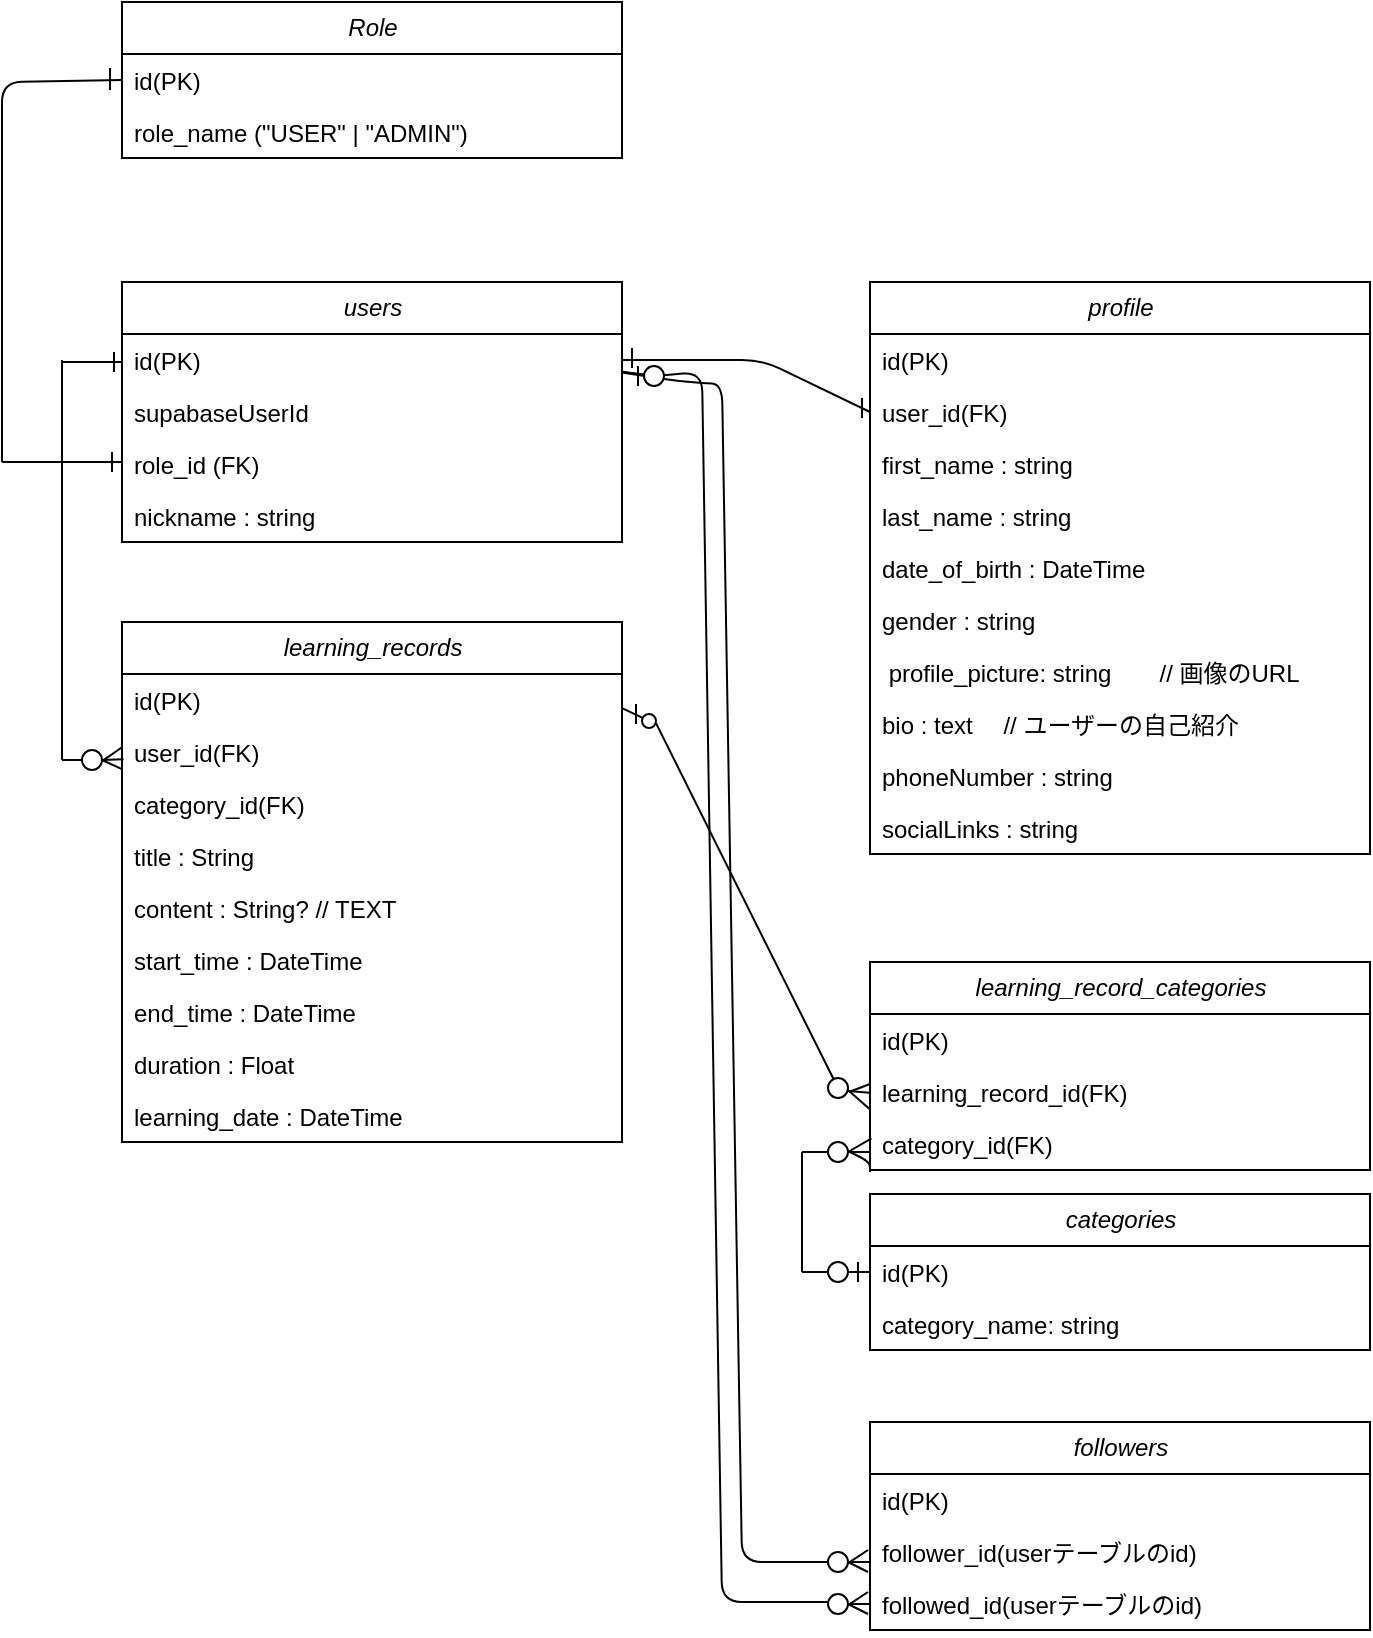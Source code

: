 <mxfile>
    <diagram id="YpU_-hiaHG_Ya3egNpMa" name="ページ1">
        <mxGraphModel dx="1213" dy="924" grid="1" gridSize="10" guides="1" tooltips="1" connect="1" arrows="1" fold="1" page="1" pageScale="1" pageWidth="827" pageHeight="1169" math="0" shadow="0">
            <root>
                <mxCell id="0"/>
                <mxCell id="1" parent="0"/>
                <mxCell id="2" value="users" style="swimlane;fontStyle=2;childLayout=stackLayout;horizontal=1;startSize=26;fillColor=none;horizontalStack=0;resizeParent=1;resizeParentMax=0;resizeLast=0;collapsible=1;marginBottom=0;html=1;" parent="1" vertex="1">
                    <mxGeometry x="90" y="220" width="250" height="130" as="geometry">
                        <mxRectangle x="150" y="150" width="70" height="30" as="alternateBounds"/>
                    </mxGeometry>
                </mxCell>
                <mxCell id="3" value="id(PK)" style="text;strokeColor=none;fillColor=none;align=left;verticalAlign=top;spacingLeft=4;spacingRight=4;overflow=hidden;rotatable=0;points=[[0,0.5],[1,0.5]];portConstraint=eastwest;whiteSpace=wrap;html=1;" parent="2" vertex="1">
                    <mxGeometry y="26" width="250" height="26" as="geometry"/>
                </mxCell>
                <mxCell id="4" value="supabaseUserId" style="text;strokeColor=none;fillColor=none;align=left;verticalAlign=top;spacingLeft=4;spacingRight=4;overflow=hidden;rotatable=0;points=[[0,0.5],[1,0.5]];portConstraint=eastwest;whiteSpace=wrap;html=1;" parent="2" vertex="1">
                    <mxGeometry y="52" width="250" height="26" as="geometry"/>
                </mxCell>
                <mxCell id="85" value="role_id (FK)" style="text;strokeColor=none;fillColor=none;align=left;verticalAlign=top;spacingLeft=4;spacingRight=4;overflow=hidden;rotatable=0;points=[[0,0.5],[1,0.5]];portConstraint=eastwest;whiteSpace=wrap;html=1;" parent="2" vertex="1">
                    <mxGeometry y="78" width="250" height="26" as="geometry"/>
                </mxCell>
                <mxCell id="59" value="nickname : string" style="text;strokeColor=none;fillColor=none;align=left;verticalAlign=top;spacingLeft=4;spacingRight=4;overflow=hidden;rotatable=0;points=[[0,0.5],[1,0.5]];portConstraint=eastwest;whiteSpace=wrap;html=1;" parent="2" vertex="1">
                    <mxGeometry y="104" width="250" height="26" as="geometry"/>
                </mxCell>
                <mxCell id="60" value="profile" style="swimlane;fontStyle=2;childLayout=stackLayout;horizontal=1;startSize=26;fillColor=none;horizontalStack=0;resizeParent=1;resizeParentMax=0;resizeLast=0;collapsible=1;marginBottom=0;html=1;" parent="1" vertex="1">
                    <mxGeometry x="464" y="220" width="250" height="286" as="geometry">
                        <mxRectangle x="150" y="150" width="70" height="30" as="alternateBounds"/>
                    </mxGeometry>
                </mxCell>
                <mxCell id="61" value="id(PK)" style="text;strokeColor=none;fillColor=none;align=left;verticalAlign=top;spacingLeft=4;spacingRight=4;overflow=hidden;rotatable=0;points=[[0,0.5],[1,0.5]];portConstraint=eastwest;whiteSpace=wrap;html=1;" parent="60" vertex="1">
                    <mxGeometry y="26" width="250" height="26" as="geometry"/>
                </mxCell>
                <mxCell id="62" value="user_id(FK)" style="text;strokeColor=none;fillColor=none;align=left;verticalAlign=top;spacingLeft=4;spacingRight=4;overflow=hidden;rotatable=0;points=[[0,0.5],[1,0.5]];portConstraint=eastwest;whiteSpace=wrap;html=1;" parent="60" vertex="1">
                    <mxGeometry y="52" width="250" height="26" as="geometry"/>
                </mxCell>
                <mxCell id="65" value="&lt;span style=&quot;color: rgb(0, 0, 0);&quot;&gt;first_name&amp;nbsp;: string&lt;/span&gt;" style="text;strokeColor=none;fillColor=none;align=left;verticalAlign=top;spacingLeft=4;spacingRight=4;overflow=hidden;rotatable=0;points=[[0,0.5],[1,0.5]];portConstraint=eastwest;whiteSpace=wrap;html=1;" parent="60" vertex="1">
                    <mxGeometry y="78" width="250" height="26" as="geometry"/>
                </mxCell>
                <mxCell id="87" value="&lt;span style=&quot;color: rgb(0, 0, 0);&quot;&gt;last_name&amp;nbsp;: string&lt;/span&gt;" style="text;strokeColor=none;fillColor=none;align=left;verticalAlign=top;spacingLeft=4;spacingRight=4;overflow=hidden;rotatable=0;points=[[0,0.5],[1,0.5]];portConstraint=eastwest;whiteSpace=wrap;html=1;" parent="60" vertex="1">
                    <mxGeometry y="104" width="250" height="26" as="geometry"/>
                </mxCell>
                <mxCell id="88" value="&lt;span style=&quot;scrollbar-color: light-dark(#e2e2e2, #4b4b4b)&lt;br/&gt;&#x9;&#x9;&#x9;&#x9;&#x9;light-dark(#fbfbfb, var(--dark-panel-color)); color: rgb(0, 0, 0);&quot;&gt;date_of_birth&amp;nbsp;:&amp;nbsp;&lt;/span&gt;DateTime" style="text;strokeColor=none;fillColor=none;align=left;verticalAlign=top;spacingLeft=4;spacingRight=4;overflow=hidden;rotatable=0;points=[[0,0.5],[1,0.5]];portConstraint=eastwest;whiteSpace=wrap;html=1;" parent="60" vertex="1">
                    <mxGeometry y="130" width="250" height="26" as="geometry"/>
                </mxCell>
                <mxCell id="86" value="&lt;span style=&quot;color: rgb(0, 0, 0);&quot;&gt;gender&amp;nbsp;: string&lt;/span&gt;" style="text;strokeColor=none;fillColor=none;align=left;verticalAlign=top;spacingLeft=4;spacingRight=4;overflow=hidden;rotatable=0;points=[[0,0.5],[1,0.5]];portConstraint=eastwest;whiteSpace=wrap;html=1;" parent="60" vertex="1">
                    <mxGeometry y="156" width="250" height="26" as="geometry"/>
                </mxCell>
                <mxCell id="89" value="&lt;span style=&quot;scrollbar-color: light-dark(#e2e2e2, #4b4b4b)&lt;br/&gt;&#x9;&#x9;&#x9;&#x9;&#x9;light-dark(#fbfbfb, var(--dark-panel-color)); color: rgb(0, 0, 0);&quot;&gt;&amp;nbsp;profile_picture: string　　&lt;/span&gt;// 画像のURL" style="text;strokeColor=none;fillColor=none;align=left;verticalAlign=top;spacingLeft=4;spacingRight=4;overflow=hidden;rotatable=0;points=[[0,0.5],[1,0.5]];portConstraint=eastwest;whiteSpace=wrap;html=1;" parent="60" vertex="1">
                    <mxGeometry y="182" width="250" height="26" as="geometry"/>
                </mxCell>
                <mxCell id="63" value="bio : text 　// ユーザーの自己紹介" style="text;strokeColor=none;fillColor=none;align=left;verticalAlign=top;spacingLeft=4;spacingRight=4;overflow=hidden;rotatable=0;points=[[0,0.5],[1,0.5]];portConstraint=eastwest;whiteSpace=wrap;html=1;" parent="60" vertex="1">
                    <mxGeometry y="208" width="250" height="26" as="geometry"/>
                </mxCell>
                <mxCell id="91" value="phoneNumber&amp;nbsp;: string" style="text;strokeColor=none;fillColor=none;align=left;verticalAlign=top;spacingLeft=4;spacingRight=4;overflow=hidden;rotatable=0;points=[[0,0.5],[1,0.5]];portConstraint=eastwest;whiteSpace=wrap;html=1;" parent="60" vertex="1">
                    <mxGeometry y="234" width="250" height="26" as="geometry"/>
                </mxCell>
                <mxCell id="64" value="socialLinks&amp;nbsp;: string" style="text;strokeColor=none;fillColor=none;align=left;verticalAlign=top;spacingLeft=4;spacingRight=4;overflow=hidden;rotatable=0;points=[[0,0.5],[1,0.5]];portConstraint=eastwest;whiteSpace=wrap;html=1;" parent="60" vertex="1">
                    <mxGeometry y="260" width="250" height="26" as="geometry"/>
                </mxCell>
                <mxCell id="68" value="learning_records" style="swimlane;fontStyle=2;childLayout=stackLayout;horizontal=1;startSize=26;fillColor=none;horizontalStack=0;resizeParent=1;resizeParentMax=0;resizeLast=0;collapsible=1;marginBottom=0;html=1;" parent="1" vertex="1">
                    <mxGeometry x="90" y="390" width="250" height="260" as="geometry">
                        <mxRectangle x="150" y="150" width="70" height="30" as="alternateBounds"/>
                    </mxGeometry>
                </mxCell>
                <mxCell id="69" value="id(PK)" style="text;strokeColor=none;fillColor=none;align=left;verticalAlign=top;spacingLeft=4;spacingRight=4;overflow=hidden;rotatable=0;points=[[0,0.5],[1,0.5]];portConstraint=eastwest;whiteSpace=wrap;html=1;" parent="68" vertex="1">
                    <mxGeometry y="26" width="250" height="26" as="geometry"/>
                </mxCell>
                <mxCell id="70" value="user_id(FK)" style="text;strokeColor=none;fillColor=none;align=left;verticalAlign=top;spacingLeft=4;spacingRight=4;overflow=hidden;rotatable=0;points=[[0,0.5],[1,0.5]];portConstraint=eastwest;whiteSpace=wrap;html=1;" parent="68" vertex="1">
                    <mxGeometry y="52" width="250" height="26" as="geometry"/>
                </mxCell>
                <mxCell id="72" value="&lt;span style=&quot;color: rgb(0, 0, 0);&quot;&gt;category_id(FK)&lt;/span&gt;" style="text;strokeColor=none;fillColor=none;align=left;verticalAlign=top;spacingLeft=4;spacingRight=4;overflow=hidden;rotatable=0;points=[[0,0.5],[1,0.5]];portConstraint=eastwest;whiteSpace=wrap;html=1;" parent="68" vertex="1">
                    <mxGeometry y="78" width="250" height="26" as="geometry"/>
                </mxCell>
                <mxCell id="81" value="title : String" style="text;strokeColor=none;fillColor=none;align=left;verticalAlign=top;spacingLeft=4;spacingRight=4;overflow=hidden;rotatable=0;points=[[0,0.5],[1,0.5]];portConstraint=eastwest;whiteSpace=wrap;html=1;" parent="68" vertex="1">
                    <mxGeometry y="104" width="250" height="26" as="geometry"/>
                </mxCell>
                <mxCell id="82" value="&lt;span style=&quot;color: rgb(0, 0, 0);&quot;&gt;content : String? // TEXT&lt;/span&gt;" style="text;strokeColor=none;fillColor=none;align=left;verticalAlign=top;spacingLeft=4;spacingRight=4;overflow=hidden;rotatable=0;points=[[0,0.5],[1,0.5]];portConstraint=eastwest;whiteSpace=wrap;html=1;" parent="68" vertex="1">
                    <mxGeometry y="130" width="250" height="26" as="geometry"/>
                </mxCell>
                <mxCell id="84" value="&lt;span style=&quot;color: rgb(0, 0, 0);&quot;&gt;start_time :&amp;nbsp;&lt;/span&gt;DateTime" style="text;strokeColor=none;fillColor=none;align=left;verticalAlign=top;spacingLeft=4;spacingRight=4;overflow=hidden;rotatable=0;points=[[0,0.5],[1,0.5]];portConstraint=eastwest;whiteSpace=wrap;html=1;" parent="68" vertex="1">
                    <mxGeometry y="156" width="250" height="26" as="geometry"/>
                </mxCell>
                <mxCell id="83" value="&lt;span style=&quot;color: rgb(0, 0, 0);&quot;&gt;end_time :&amp;nbsp;&lt;/span&gt;DateTime" style="text;strokeColor=none;fillColor=none;align=left;verticalAlign=top;spacingLeft=4;spacingRight=4;overflow=hidden;rotatable=0;points=[[0,0.5],[1,0.5]];portConstraint=eastwest;whiteSpace=wrap;html=1;" parent="68" vertex="1">
                    <mxGeometry y="182" width="250" height="26" as="geometry"/>
                </mxCell>
                <mxCell id="71" value="&lt;span style=&quot;color: rgb(0, 0, 0);&quot;&gt;duration&amp;nbsp;:&amp;nbsp;&lt;/span&gt;Float" style="text;strokeColor=none;fillColor=none;align=left;verticalAlign=top;spacingLeft=4;spacingRight=4;overflow=hidden;rotatable=0;points=[[0,0.5],[1,0.5]];portConstraint=eastwest;whiteSpace=wrap;html=1;" parent="68" vertex="1">
                    <mxGeometry y="208" width="250" height="26" as="geometry"/>
                </mxCell>
                <mxCell id="80" value="learning_date&amp;nbsp;: DateTime" style="text;strokeColor=none;fillColor=none;align=left;verticalAlign=top;spacingLeft=4;spacingRight=4;overflow=hidden;rotatable=0;points=[[0,0.5],[1,0.5]];portConstraint=eastwest;whiteSpace=wrap;html=1;" parent="68" vertex="1">
                    <mxGeometry y="234" width="250" height="26" as="geometry"/>
                </mxCell>
                <mxCell id="75" value="categories" style="swimlane;fontStyle=2;childLayout=stackLayout;horizontal=1;startSize=26;fillColor=none;horizontalStack=0;resizeParent=1;resizeParentMax=0;resizeLast=0;collapsible=1;marginBottom=0;html=1;" parent="1" vertex="1">
                    <mxGeometry x="464" y="676" width="250" height="78" as="geometry">
                        <mxRectangle x="150" y="150" width="70" height="30" as="alternateBounds"/>
                    </mxGeometry>
                </mxCell>
                <mxCell id="76" value="id(PK)" style="text;strokeColor=none;fillColor=none;align=left;verticalAlign=top;spacingLeft=4;spacingRight=4;overflow=hidden;rotatable=0;points=[[0,0.5],[1,0.5]];portConstraint=eastwest;whiteSpace=wrap;html=1;" parent="75" vertex="1">
                    <mxGeometry y="26" width="250" height="26" as="geometry"/>
                </mxCell>
                <mxCell id="77" value="category_name: string&amp;nbsp;" style="text;strokeColor=none;fillColor=none;align=left;verticalAlign=top;spacingLeft=4;spacingRight=4;overflow=hidden;rotatable=0;points=[[0,0.5],[1,0.5]];portConstraint=eastwest;whiteSpace=wrap;html=1;" parent="75" vertex="1">
                    <mxGeometry y="52" width="250" height="26" as="geometry"/>
                </mxCell>
                <mxCell id="92" value="" style="endArrow=none;html=1;exitX=1;exitY=0.5;exitDx=0;exitDy=0;entryX=0;entryY=0.5;entryDx=0;entryDy=0;" parent="1" source="3" target="62" edge="1">
                    <mxGeometry width="50" height="50" relative="1" as="geometry">
                        <mxPoint x="380" y="430" as="sourcePoint"/>
                        <mxPoint x="520" y="490" as="targetPoint"/>
                        <Array as="points">
                            <mxPoint x="410" y="259"/>
                        </Array>
                    </mxGeometry>
                </mxCell>
                <mxCell id="93" value="" style="endArrow=none;html=1;exitX=0.999;exitY=0.65;exitDx=0;exitDy=0;exitPerimeter=0;entryX=-0.001;entryY=0.589;entryDx=0;entryDy=0;entryPerimeter=0;" parent="1" source="163" edge="1">
                    <mxGeometry width="50" height="50" relative="1" as="geometry">
                        <mxPoint x="470" y="564" as="sourcePoint"/>
                        <mxPoint x="463.75" y="625.314" as="targetPoint"/>
                    </mxGeometry>
                </mxCell>
                <mxCell id="96" value="" style="endArrow=none;html=1;" parent="1" edge="1">
                    <mxGeometry width="50" height="50" relative="1" as="geometry">
                        <mxPoint x="60" y="260" as="sourcePoint"/>
                        <mxPoint x="90" y="260" as="targetPoint"/>
                    </mxGeometry>
                </mxCell>
                <mxCell id="98" value="" style="endArrow=none;html=1;" parent="1" edge="1">
                    <mxGeometry width="50" height="50" relative="1" as="geometry">
                        <mxPoint x="60" y="259" as="sourcePoint"/>
                        <mxPoint x="60" y="459" as="targetPoint"/>
                    </mxGeometry>
                </mxCell>
                <mxCell id="99" value="" style="endArrow=none;html=1;entryX=0.003;entryY=0.64;entryDx=0;entryDy=0;entryPerimeter=0;" parent="1" source="100" target="70" edge="1">
                    <mxGeometry width="50" height="50" relative="1" as="geometry">
                        <mxPoint x="70" y="460" as="sourcePoint"/>
                        <mxPoint x="90" y="460" as="targetPoint"/>
                    </mxGeometry>
                </mxCell>
                <mxCell id="101" value="" style="endArrow=none;html=1;" parent="1" target="100" edge="1">
                    <mxGeometry width="50" height="50" relative="1" as="geometry">
                        <mxPoint x="70" y="460" as="sourcePoint"/>
                        <mxPoint x="90" y="460" as="targetPoint"/>
                    </mxGeometry>
                </mxCell>
                <mxCell id="100" value="" style="ellipse;whiteSpace=wrap;html=1;" parent="1" vertex="1">
                    <mxGeometry x="70" y="454" width="10" height="10" as="geometry"/>
                </mxCell>
                <mxCell id="104" value="" style="endArrow=none;html=1;entryX=0;entryY=0.829;entryDx=0;entryDy=0;entryPerimeter=0;exitX=1;exitY=0.5;exitDx=0;exitDy=0;" parent="1" source="100" target="70" edge="1">
                    <mxGeometry width="50" height="50" relative="1" as="geometry">
                        <mxPoint x="80" y="464" as="sourcePoint"/>
                        <mxPoint x="89" y="464" as="targetPoint"/>
                    </mxGeometry>
                </mxCell>
                <mxCell id="110" value="" style="endArrow=none;html=1;entryX=0;entryY=0.408;entryDx=0;entryDy=0;entryPerimeter=0;" parent="1" target="70" edge="1">
                    <mxGeometry width="50" height="50" relative="1" as="geometry">
                        <mxPoint x="81" y="458.91" as="sourcePoint"/>
                        <mxPoint x="90" y="458.91" as="targetPoint"/>
                    </mxGeometry>
                </mxCell>
                <mxCell id="111" value="" style="endArrow=none;html=1;" parent="1" edge="1">
                    <mxGeometry width="50" height="50" relative="1" as="geometry">
                        <mxPoint x="70" y="459" as="sourcePoint"/>
                        <mxPoint x="60" y="459" as="targetPoint"/>
                    </mxGeometry>
                </mxCell>
                <mxCell id="112" value="learning_record_categories" style="swimlane;fontStyle=2;childLayout=stackLayout;horizontal=1;startSize=26;fillColor=none;horizontalStack=0;resizeParent=1;resizeParentMax=0;resizeLast=0;collapsible=1;marginBottom=0;html=1;" parent="1" vertex="1">
                    <mxGeometry x="464" y="560" width="250" height="104" as="geometry">
                        <mxRectangle x="150" y="150" width="70" height="30" as="alternateBounds"/>
                    </mxGeometry>
                </mxCell>
                <mxCell id="113" value="id(PK)" style="text;strokeColor=none;fillColor=none;align=left;verticalAlign=top;spacingLeft=4;spacingRight=4;overflow=hidden;rotatable=0;points=[[0,0.5],[1,0.5]];portConstraint=eastwest;whiteSpace=wrap;html=1;" parent="112" vertex="1">
                    <mxGeometry y="26" width="250" height="26" as="geometry"/>
                </mxCell>
                <mxCell id="115" value="learning_record_id(FK)&amp;nbsp;" style="text;strokeColor=none;fillColor=none;align=left;verticalAlign=top;spacingLeft=4;spacingRight=4;overflow=hidden;rotatable=0;points=[[0,0.5],[1,0.5]];portConstraint=eastwest;whiteSpace=wrap;html=1;" parent="112" vertex="1">
                    <mxGeometry y="52" width="250" height="26" as="geometry"/>
                </mxCell>
                <mxCell id="114" value="category_id(FK)" style="text;strokeColor=none;fillColor=none;align=left;verticalAlign=top;spacingLeft=4;spacingRight=4;overflow=hidden;rotatable=0;points=[[0,0.5],[1,0.5]];portConstraint=eastwest;whiteSpace=wrap;html=1;" parent="112" vertex="1">
                    <mxGeometry y="78" width="250" height="26" as="geometry"/>
                </mxCell>
                <mxCell id="169" value="" style="endArrow=none;html=1;" parent="112" edge="1">
                    <mxGeometry width="50" height="50" relative="1" as="geometry">
                        <mxPoint y="105" as="sourcePoint"/>
                        <mxPoint x="-10" y="95" as="targetPoint"/>
                        <Array as="points">
                            <mxPoint y="100"/>
                        </Array>
                    </mxGeometry>
                </mxCell>
                <mxCell id="117" value="" style="endArrow=none;html=1;entryX=0;entryY=0.5;entryDx=0;entryDy=0;" parent="1" source="174" edge="1">
                    <mxGeometry width="50" height="50" relative="1" as="geometry">
                        <mxPoint x="430" y="715" as="sourcePoint"/>
                        <mxPoint x="464" y="715" as="targetPoint"/>
                    </mxGeometry>
                </mxCell>
                <mxCell id="118" value="" style="endArrow=none;html=1;entryX=0;entryY=0.5;entryDx=0;entryDy=0;" parent="1" edge="1">
                    <mxGeometry width="50" height="50" relative="1" as="geometry">
                        <mxPoint x="430" y="655" as="sourcePoint"/>
                        <mxPoint x="464" y="655" as="targetPoint"/>
                    </mxGeometry>
                </mxCell>
                <mxCell id="119" value="" style="endArrow=none;html=1;" parent="1" edge="1">
                    <mxGeometry width="50" height="50" relative="1" as="geometry">
                        <mxPoint x="430" y="655" as="sourcePoint"/>
                        <mxPoint x="430" y="715" as="targetPoint"/>
                    </mxGeometry>
                </mxCell>
                <mxCell id="120" value="followers" style="swimlane;fontStyle=2;childLayout=stackLayout;horizontal=1;startSize=26;fillColor=none;horizontalStack=0;resizeParent=1;resizeParentMax=0;resizeLast=0;collapsible=1;marginBottom=0;html=1;" parent="1" vertex="1">
                    <mxGeometry x="464" y="790" width="250" height="104" as="geometry">
                        <mxRectangle x="150" y="150" width="70" height="30" as="alternateBounds"/>
                    </mxGeometry>
                </mxCell>
                <mxCell id="121" value="id(PK)" style="text;strokeColor=none;fillColor=none;align=left;verticalAlign=top;spacingLeft=4;spacingRight=4;overflow=hidden;rotatable=0;points=[[0,0.5],[1,0.5]];portConstraint=eastwest;whiteSpace=wrap;html=1;" parent="120" vertex="1">
                    <mxGeometry y="26" width="250" height="26" as="geometry"/>
                </mxCell>
                <mxCell id="122" value="follower_id(userテーブルのid)" style="text;strokeColor=none;fillColor=none;align=left;verticalAlign=top;spacingLeft=4;spacingRight=4;overflow=hidden;rotatable=0;points=[[0,0.5],[1,0.5]];portConstraint=eastwest;whiteSpace=wrap;html=1;" parent="120" vertex="1">
                    <mxGeometry y="52" width="250" height="26" as="geometry"/>
                </mxCell>
                <mxCell id="123" value="followed_id&lt;span style=&quot;color: rgb(0, 0, 0);&quot;&gt;(userテーブルのid)&lt;/span&gt;" style="text;strokeColor=none;fillColor=none;align=left;verticalAlign=top;spacingLeft=4;spacingRight=4;overflow=hidden;rotatable=0;points=[[0,0.5],[1,0.5]];portConstraint=eastwest;whiteSpace=wrap;html=1;" parent="120" vertex="1">
                    <mxGeometry y="78" width="250" height="26" as="geometry"/>
                </mxCell>
                <mxCell id="126" value="" style="endArrow=none;html=1;exitX=1;exitY=0.739;exitDx=0;exitDy=0;exitPerimeter=0;" parent="1" source="3" edge="1">
                    <mxGeometry width="50" height="50" relative="1" as="geometry">
                        <mxPoint x="342" y="260" as="sourcePoint"/>
                        <mxPoint x="440" y="860" as="targetPoint"/>
                        <Array as="points">
                            <mxPoint x="370" y="270"/>
                            <mxPoint x="390" y="271"/>
                            <mxPoint x="400" y="860"/>
                        </Array>
                    </mxGeometry>
                </mxCell>
                <mxCell id="127" value="" style="endArrow=none;html=1;" parent="1" source="155" edge="1">
                    <mxGeometry width="50" height="50" relative="1" as="geometry">
                        <mxPoint x="340" y="265" as="sourcePoint"/>
                        <mxPoint x="440" y="880" as="targetPoint"/>
                        <Array as="points">
                            <mxPoint x="380" y="265"/>
                            <mxPoint x="390" y="880"/>
                        </Array>
                    </mxGeometry>
                </mxCell>
                <mxCell id="140" value="" style="endArrow=none;html=1;entryX=0.003;entryY=0.64;entryDx=0;entryDy=0;entryPerimeter=0;" parent="1" source="142" edge="1">
                    <mxGeometry width="50" height="50" relative="1" as="geometry">
                        <mxPoint x="443" y="861" as="sourcePoint"/>
                        <mxPoint x="464" y="860" as="targetPoint"/>
                    </mxGeometry>
                </mxCell>
                <mxCell id="141" value="" style="endArrow=none;html=1;" parent="1" target="142" edge="1">
                    <mxGeometry width="50" height="50" relative="1" as="geometry">
                        <mxPoint x="443" y="861" as="sourcePoint"/>
                        <mxPoint x="463" y="861" as="targetPoint"/>
                    </mxGeometry>
                </mxCell>
                <mxCell id="142" value="" style="ellipse;whiteSpace=wrap;html=1;" parent="1" vertex="1">
                    <mxGeometry x="443" y="855" width="10" height="10" as="geometry"/>
                </mxCell>
                <mxCell id="143" value="" style="endArrow=none;html=1;entryX=0;entryY=0.829;entryDx=0;entryDy=0;entryPerimeter=0;exitX=1;exitY=0.5;exitDx=0;exitDy=0;" parent="1" source="142" edge="1">
                    <mxGeometry width="50" height="50" relative="1" as="geometry">
                        <mxPoint x="453" y="865" as="sourcePoint"/>
                        <mxPoint x="463" y="865" as="targetPoint"/>
                    </mxGeometry>
                </mxCell>
                <mxCell id="144" value="" style="endArrow=none;html=1;entryX=0;entryY=0.408;entryDx=0;entryDy=0;entryPerimeter=0;" parent="1" edge="1">
                    <mxGeometry width="50" height="50" relative="1" as="geometry">
                        <mxPoint x="454" y="859.91" as="sourcePoint"/>
                        <mxPoint x="463" y="854" as="targetPoint"/>
                    </mxGeometry>
                </mxCell>
                <mxCell id="145" value="" style="endArrow=none;html=1;" parent="1" edge="1">
                    <mxGeometry width="50" height="50" relative="1" as="geometry">
                        <mxPoint x="443" y="860" as="sourcePoint"/>
                        <mxPoint x="433" y="860" as="targetPoint"/>
                    </mxGeometry>
                </mxCell>
                <mxCell id="146" value="" style="endArrow=none;html=1;entryX=0.003;entryY=0.64;entryDx=0;entryDy=0;entryPerimeter=0;" parent="1" source="148" edge="1">
                    <mxGeometry width="50" height="50" relative="1" as="geometry">
                        <mxPoint x="443" y="882" as="sourcePoint"/>
                        <mxPoint x="464" y="881" as="targetPoint"/>
                    </mxGeometry>
                </mxCell>
                <mxCell id="147" value="" style="endArrow=none;html=1;" parent="1" target="148" edge="1">
                    <mxGeometry width="50" height="50" relative="1" as="geometry">
                        <mxPoint x="443" y="882" as="sourcePoint"/>
                        <mxPoint x="463" y="882" as="targetPoint"/>
                    </mxGeometry>
                </mxCell>
                <mxCell id="148" value="" style="ellipse;whiteSpace=wrap;html=1;" parent="1" vertex="1">
                    <mxGeometry x="443" y="876" width="10" height="10" as="geometry"/>
                </mxCell>
                <mxCell id="149" value="" style="endArrow=none;html=1;entryX=0;entryY=0.829;entryDx=0;entryDy=0;entryPerimeter=0;exitX=1;exitY=0.5;exitDx=0;exitDy=0;" parent="1" source="148" edge="1">
                    <mxGeometry width="50" height="50" relative="1" as="geometry">
                        <mxPoint x="453" y="886" as="sourcePoint"/>
                        <mxPoint x="463" y="886" as="targetPoint"/>
                    </mxGeometry>
                </mxCell>
                <mxCell id="150" value="" style="endArrow=none;html=1;entryX=0;entryY=0.408;entryDx=0;entryDy=0;entryPerimeter=0;" parent="1" edge="1">
                    <mxGeometry width="50" height="50" relative="1" as="geometry">
                        <mxPoint x="454" y="880.91" as="sourcePoint"/>
                        <mxPoint x="463" y="875" as="targetPoint"/>
                    </mxGeometry>
                </mxCell>
                <mxCell id="151" value="" style="endArrow=none;html=1;" parent="1" edge="1">
                    <mxGeometry width="50" height="50" relative="1" as="geometry">
                        <mxPoint x="443" y="880" as="sourcePoint"/>
                        <mxPoint x="433" y="880" as="targetPoint"/>
                    </mxGeometry>
                </mxCell>
                <mxCell id="153" value="" style="endArrow=none;html=1;exitX=1;exitY=0.725;exitDx=0;exitDy=0;exitPerimeter=0;" parent="1" source="3" target="155" edge="1">
                    <mxGeometry width="50" height="50" relative="1" as="geometry">
                        <mxPoint x="344" y="270" as="sourcePoint"/>
                        <mxPoint x="344" y="260" as="targetPoint"/>
                    </mxGeometry>
                </mxCell>
                <mxCell id="154" value="" style="endArrow=none;html=1;" parent="1" edge="1">
                    <mxGeometry width="50" height="50" relative="1" as="geometry">
                        <mxPoint x="460" y="288" as="sourcePoint"/>
                        <mxPoint x="460" y="278" as="targetPoint"/>
                    </mxGeometry>
                </mxCell>
                <mxCell id="156" value="" style="endArrow=none;html=1;" parent="1" target="155" edge="1">
                    <mxGeometry width="50" height="50" relative="1" as="geometry">
                        <mxPoint x="340" y="265" as="sourcePoint"/>
                        <mxPoint x="440" y="886" as="targetPoint"/>
                        <Array as="points"/>
                    </mxGeometry>
                </mxCell>
                <mxCell id="155" value="" style="ellipse;whiteSpace=wrap;html=1;aspect=fixed;" parent="1" vertex="1">
                    <mxGeometry x="351" y="262" width="10" height="10" as="geometry"/>
                </mxCell>
                <mxCell id="158" value="" style="endArrow=none;html=1;" parent="1" edge="1">
                    <mxGeometry width="50" height="50" relative="1" as="geometry">
                        <mxPoint x="348" y="272" as="sourcePoint"/>
                        <mxPoint x="348" y="262" as="targetPoint"/>
                        <Array as="points">
                            <mxPoint x="348" y="262"/>
                        </Array>
                    </mxGeometry>
                </mxCell>
                <mxCell id="159" value="" style="endArrow=none;html=1;" parent="1" edge="1">
                    <mxGeometry width="50" height="50" relative="1" as="geometry">
                        <mxPoint x="345" y="263" as="sourcePoint"/>
                        <mxPoint x="345" y="253" as="targetPoint"/>
                        <Array as="points">
                            <mxPoint x="345" y="253"/>
                        </Array>
                    </mxGeometry>
                </mxCell>
                <mxCell id="160" value="" style="endArrow=none;html=1;" parent="1" edge="1">
                    <mxGeometry width="50" height="50" relative="1" as="geometry">
                        <mxPoint x="86" y="265" as="sourcePoint"/>
                        <mxPoint x="86" y="255" as="targetPoint"/>
                    </mxGeometry>
                </mxCell>
                <mxCell id="162" value="" style="endArrow=none;html=1;exitX=-0.001;exitY=0.905;exitDx=0;exitDy=0;exitPerimeter=0;" parent="1" edge="1">
                    <mxGeometry width="50" height="50" relative="1" as="geometry">
                        <mxPoint x="463.75" y="633.53" as="sourcePoint"/>
                        <mxPoint x="453" y="624" as="targetPoint"/>
                    </mxGeometry>
                </mxCell>
                <mxCell id="164" value="" style="endArrow=none;html=1;exitX=0.999;exitY=0.65;exitDx=0;exitDy=0;exitPerimeter=0;" parent="1" source="171" target="163" edge="1">
                    <mxGeometry width="50" height="50" relative="1" as="geometry">
                        <mxPoint x="340" y="433" as="sourcePoint"/>
                        <mxPoint x="464" y="620" as="targetPoint"/>
                    </mxGeometry>
                </mxCell>
                <mxCell id="163" value="" style="ellipse;whiteSpace=wrap;html=1;aspect=fixed;" parent="1" vertex="1">
                    <mxGeometry x="443" y="618" width="10" height="10" as="geometry"/>
                </mxCell>
                <mxCell id="165" value="" style="endArrow=none;html=1;exitX=-0.002;exitY=0.348;exitDx=0;exitDy=0;exitPerimeter=0;entryX=1;entryY=0.5;entryDx=0;entryDy=0;" parent="1" edge="1">
                    <mxGeometry width="50" height="50" relative="1" as="geometry">
                        <mxPoint x="464" y="621.028" as="sourcePoint"/>
                        <mxPoint x="453.5" y="624.98" as="targetPoint"/>
                    </mxGeometry>
                </mxCell>
                <mxCell id="166" value="" style="ellipse;whiteSpace=wrap;html=1;aspect=fixed;" parent="1" vertex="1">
                    <mxGeometry x="443" y="650" width="10" height="10" as="geometry"/>
                </mxCell>
                <mxCell id="167" value="" style="endArrow=none;html=1;entryX=0.003;entryY=0.394;entryDx=0;entryDy=0;entryPerimeter=0;" parent="1" target="114" edge="1">
                    <mxGeometry width="50" height="50" relative="1" as="geometry">
                        <mxPoint x="453" y="655" as="sourcePoint"/>
                        <mxPoint x="463" y="649" as="targetPoint"/>
                    </mxGeometry>
                </mxCell>
                <mxCell id="170" value="" style="endArrow=none;html=1;" parent="1" edge="1">
                    <mxGeometry width="50" height="50" relative="1" as="geometry">
                        <mxPoint x="347" y="441" as="sourcePoint"/>
                        <mxPoint x="347" y="431" as="targetPoint"/>
                    </mxGeometry>
                </mxCell>
                <mxCell id="172" value="" style="endArrow=none;html=1;exitX=0.999;exitY=0.65;exitDx=0;exitDy=0;exitPerimeter=0;" parent="1" source="69" target="171" edge="1">
                    <mxGeometry width="50" height="50" relative="1" as="geometry">
                        <mxPoint x="340" y="433" as="sourcePoint"/>
                        <mxPoint x="446" y="619" as="targetPoint"/>
                    </mxGeometry>
                </mxCell>
                <mxCell id="171" value="" style="ellipse;whiteSpace=wrap;html=1;aspect=fixed;" parent="1" vertex="1">
                    <mxGeometry x="350" y="436" width="7" height="7" as="geometry"/>
                </mxCell>
                <mxCell id="175" value="" style="endArrow=none;html=1;entryX=0;entryY=0.5;entryDx=0;entryDy=0;" parent="1" target="174" edge="1">
                    <mxGeometry width="50" height="50" relative="1" as="geometry">
                        <mxPoint x="430" y="715" as="sourcePoint"/>
                        <mxPoint x="464" y="715" as="targetPoint"/>
                    </mxGeometry>
                </mxCell>
                <mxCell id="174" value="" style="ellipse;whiteSpace=wrap;html=1;aspect=fixed;" parent="1" vertex="1">
                    <mxGeometry x="443" y="710" width="10" height="10" as="geometry"/>
                </mxCell>
                <mxCell id="176" value="" style="endArrow=none;html=1;" parent="1" edge="1">
                    <mxGeometry width="50" height="50" relative="1" as="geometry">
                        <mxPoint x="458" y="720" as="sourcePoint"/>
                        <mxPoint x="458" y="710" as="targetPoint"/>
                    </mxGeometry>
                </mxCell>
                <mxCell id="177" value="Role" style="swimlane;fontStyle=2;childLayout=stackLayout;horizontal=1;startSize=26;fillColor=none;horizontalStack=0;resizeParent=1;resizeParentMax=0;resizeLast=0;collapsible=1;marginBottom=0;html=1;" vertex="1" parent="1">
                    <mxGeometry x="90" y="80" width="250" height="78" as="geometry">
                        <mxRectangle x="150" y="150" width="70" height="30" as="alternateBounds"/>
                    </mxGeometry>
                </mxCell>
                <mxCell id="178" value="id(PK)" style="text;strokeColor=none;fillColor=none;align=left;verticalAlign=top;spacingLeft=4;spacingRight=4;overflow=hidden;rotatable=0;points=[[0,0.5],[1,0.5]];portConstraint=eastwest;whiteSpace=wrap;html=1;" vertex="1" parent="177">
                    <mxGeometry y="26" width="250" height="26" as="geometry"/>
                </mxCell>
                <mxCell id="179" value="role_name (&lt;span class=&quot;hljs-string&quot;&gt;&quot;USER&quot;&lt;/span&gt; | &lt;span class=&quot;hljs-string&quot;&gt;&quot;ADMIN&quot;&lt;/span&gt;)" style="text;strokeColor=none;fillColor=none;align=left;verticalAlign=top;spacingLeft=4;spacingRight=4;overflow=hidden;rotatable=0;points=[[0,0.5],[1,0.5]];portConstraint=eastwest;whiteSpace=wrap;html=1;" vertex="1" parent="177">
                    <mxGeometry y="52" width="250" height="26" as="geometry"/>
                </mxCell>
                <mxCell id="182" value="" style="endArrow=none;html=1;" edge="1" parent="1">
                    <mxGeometry width="50" height="50" relative="1" as="geometry">
                        <mxPoint x="85" y="315" as="sourcePoint"/>
                        <mxPoint x="85" y="305" as="targetPoint"/>
                        <Array as="points">
                            <mxPoint x="85" y="315"/>
                        </Array>
                    </mxGeometry>
                </mxCell>
                <mxCell id="183" value="" style="endArrow=none;html=1;" edge="1" parent="1">
                    <mxGeometry width="50" height="50" relative="1" as="geometry">
                        <mxPoint x="30" y="310" as="sourcePoint"/>
                        <mxPoint x="90" y="310" as="targetPoint"/>
                    </mxGeometry>
                </mxCell>
                <mxCell id="184" value="" style="endArrow=none;html=1;entryX=0;entryY=0.5;entryDx=0;entryDy=0;" edge="1" parent="1" target="178">
                    <mxGeometry width="50" height="50" relative="1" as="geometry">
                        <mxPoint x="30" y="310" as="sourcePoint"/>
                        <mxPoint x="80" y="120" as="targetPoint"/>
                        <Array as="points">
                            <mxPoint x="30" y="120"/>
                        </Array>
                    </mxGeometry>
                </mxCell>
                <mxCell id="185" value="" style="endArrow=none;html=1;" edge="1" parent="1">
                    <mxGeometry width="50" height="50" relative="1" as="geometry">
                        <mxPoint x="84" y="124" as="sourcePoint"/>
                        <mxPoint x="84" y="113" as="targetPoint"/>
                        <Array as="points">
                            <mxPoint x="84" y="123"/>
                        </Array>
                    </mxGeometry>
                </mxCell>
            </root>
        </mxGraphModel>
    </diagram>
</mxfile>
